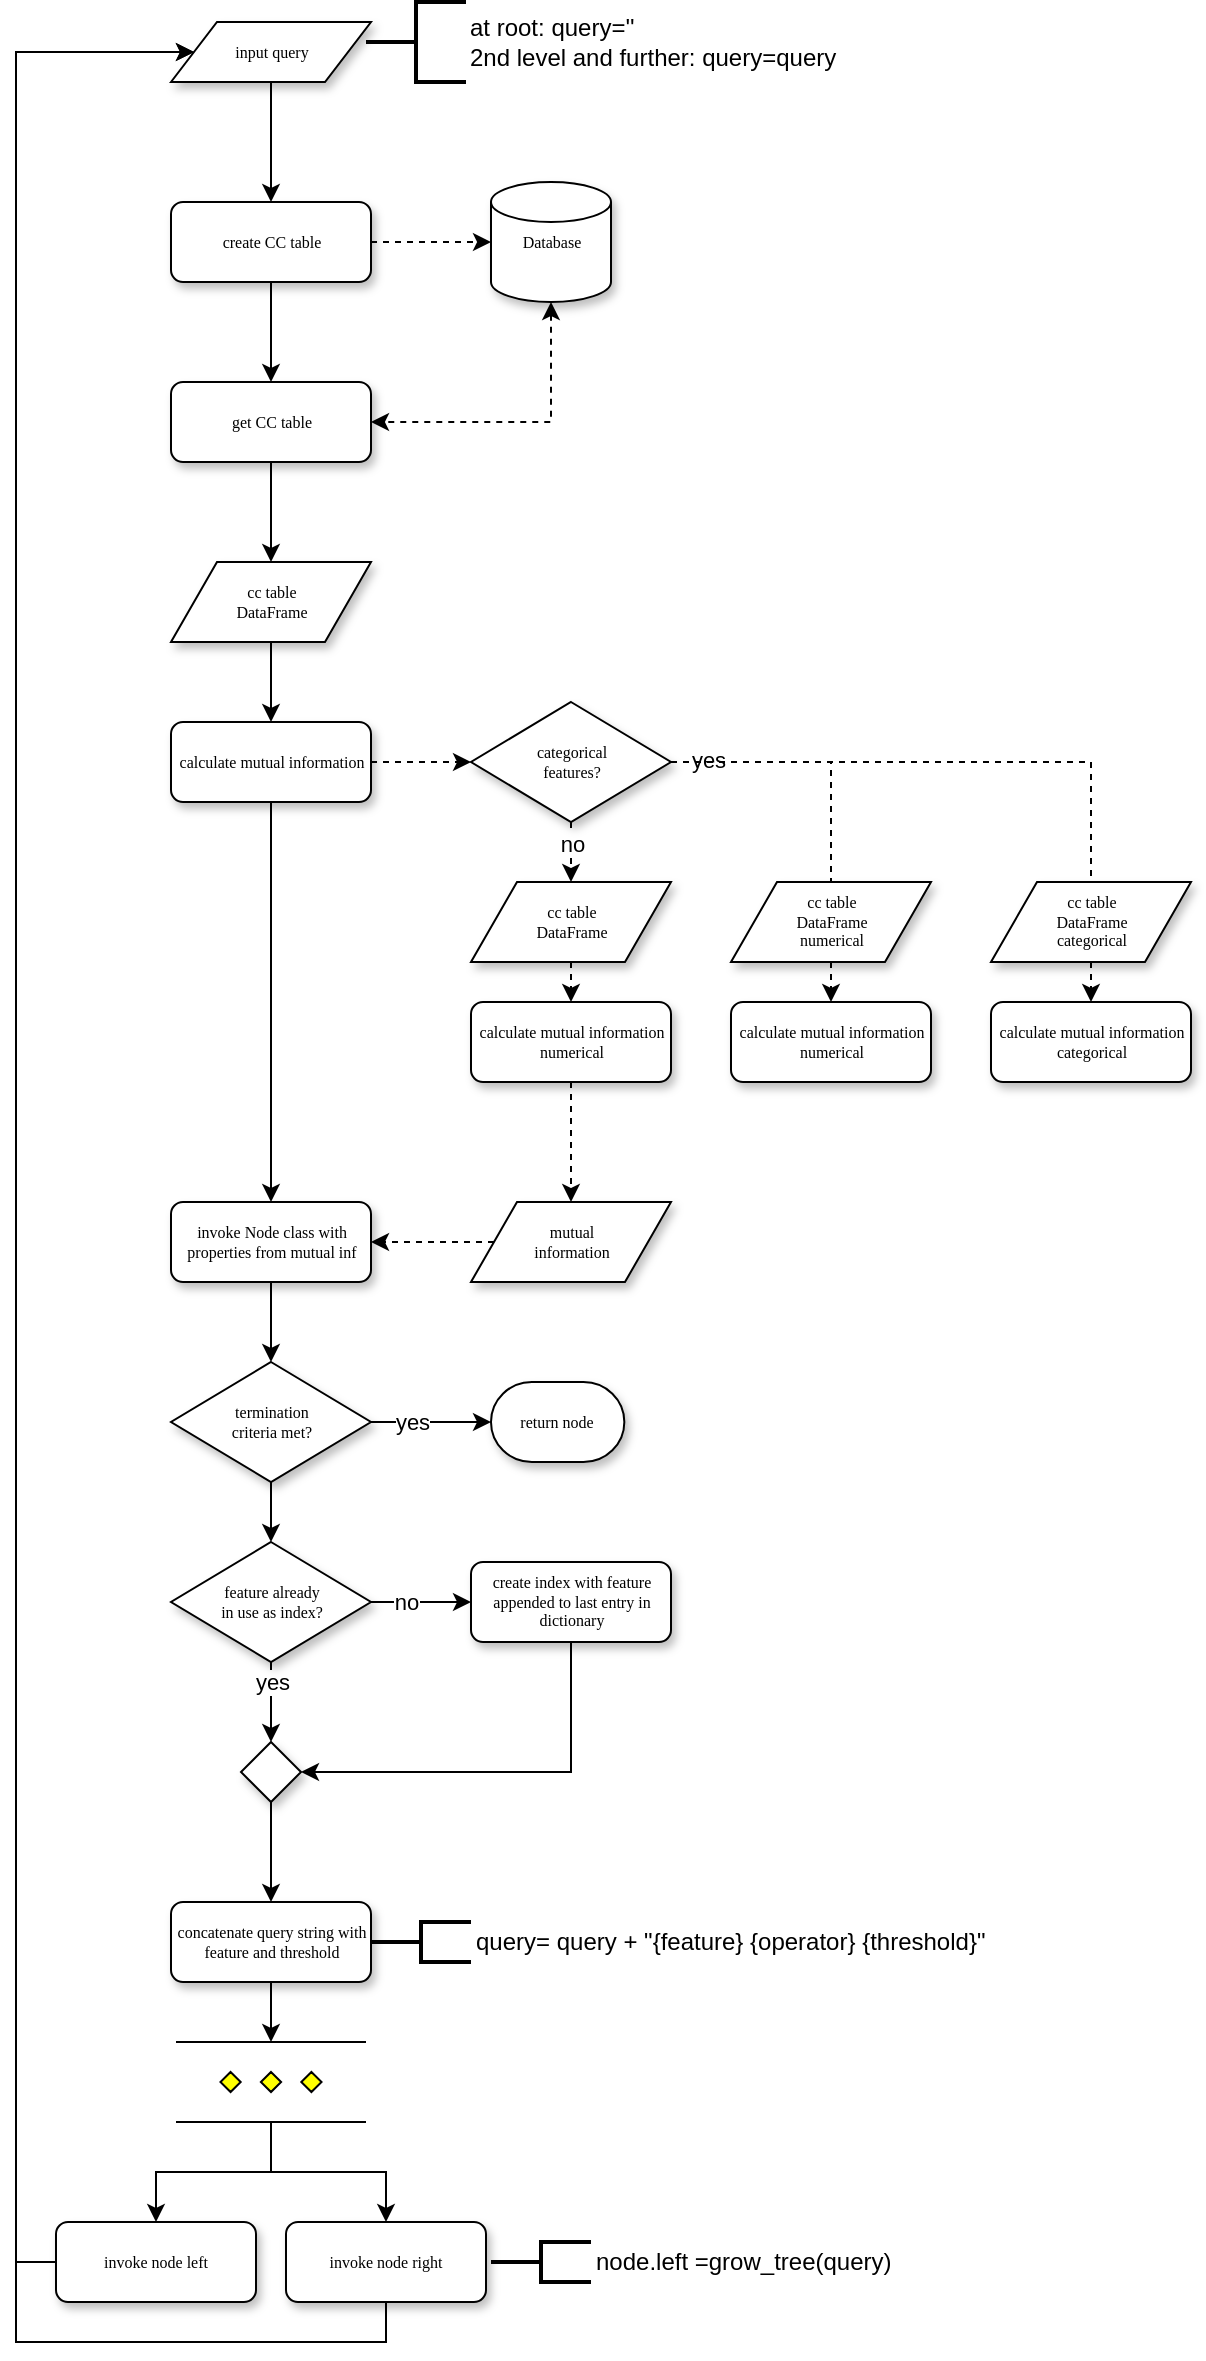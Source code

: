 <mxfile version="14.6.13" type="github">
  <diagram name="Page-1" id="edf60f1a-56cd-e834-aa8a-f176f3a09ee4">
    <mxGraphModel dx="1002" dy="683" grid="1" gridSize="10" guides="1" tooltips="1" connect="1" arrows="1" fold="1" page="1" pageScale="1" pageWidth="1100" pageHeight="850" background="#ffffff" math="0" shadow="0">
      <root>
        <mxCell id="0" />
        <mxCell id="1" parent="0" />
        <mxCell id="JbQQHDA_vIymADXAR3bc-9" style="edgeStyle=orthogonalEdgeStyle;rounded=0;orthogonalLoop=1;jettySize=auto;html=1;exitX=0.5;exitY=1;exitDx=0;exitDy=0;" edge="1" parent="1" source="JbQQHDA_vIymADXAR3bc-2" target="JbQQHDA_vIymADXAR3bc-8">
          <mxGeometry relative="1" as="geometry" />
        </mxCell>
        <mxCell id="JbQQHDA_vIymADXAR3bc-2" value="input query" style="shape=parallelogram;html=1;strokeWidth=1;perimeter=parallelogramPerimeter;whiteSpace=wrap;rounded=0;size=0.23;shadow=1;fontFamily=Verdana;fontSize=8;" vertex="1" parent="1">
          <mxGeometry x="87.5" y="20" width="100" height="30" as="geometry" />
        </mxCell>
        <mxCell id="JbQQHDA_vIymADXAR3bc-3" value="&lt;div&gt;at root: query=&#39;&#39;&lt;/div&gt;&lt;div&gt;2nd level and further: query=query&lt;br&gt;&lt;/div&gt;" style="strokeWidth=2;html=1;shape=mxgraph.flowchart.annotation_2;align=left;labelPosition=right;pointerEvents=1;" vertex="1" parent="1">
          <mxGeometry x="185" y="10" width="50" height="40" as="geometry" />
        </mxCell>
        <mxCell id="JbQQHDA_vIymADXAR3bc-11" style="edgeStyle=orthogonalEdgeStyle;rounded=0;orthogonalLoop=1;jettySize=auto;html=1;exitX=1;exitY=0.5;exitDx=0;exitDy=0;entryX=0;entryY=0.5;entryDx=0;entryDy=0;entryPerimeter=0;dashed=1;" edge="1" parent="1" source="JbQQHDA_vIymADXAR3bc-8" target="JbQQHDA_vIymADXAR3bc-10">
          <mxGeometry relative="1" as="geometry" />
        </mxCell>
        <mxCell id="JbQQHDA_vIymADXAR3bc-13" style="edgeStyle=orthogonalEdgeStyle;rounded=0;orthogonalLoop=1;jettySize=auto;html=1;exitX=0.5;exitY=1;exitDx=0;exitDy=0;entryX=0.5;entryY=0;entryDx=0;entryDy=0;" edge="1" parent="1" source="JbQQHDA_vIymADXAR3bc-8" target="JbQQHDA_vIymADXAR3bc-12">
          <mxGeometry relative="1" as="geometry" />
        </mxCell>
        <mxCell id="JbQQHDA_vIymADXAR3bc-8" value="create CC table" style="rounded=1;whiteSpace=wrap;html=1;shadow=1;labelBackgroundColor=none;strokeWidth=1;fontFamily=Verdana;fontSize=8;align=center;" vertex="1" parent="1">
          <mxGeometry x="87.5" y="110" width="100" height="40" as="geometry" />
        </mxCell>
        <mxCell id="JbQQHDA_vIymADXAR3bc-27" style="edgeStyle=orthogonalEdgeStyle;rounded=0;orthogonalLoop=1;jettySize=auto;html=1;exitX=0.5;exitY=1;exitDx=0;exitDy=0;exitPerimeter=0;entryX=1;entryY=0.5;entryDx=0;entryDy=0;dashed=1;startArrow=classic;startFill=1;" edge="1" parent="1" source="JbQQHDA_vIymADXAR3bc-10" target="JbQQHDA_vIymADXAR3bc-12">
          <mxGeometry relative="1" as="geometry" />
        </mxCell>
        <mxCell id="JbQQHDA_vIymADXAR3bc-10" value="Database" style="strokeWidth=1;html=1;shape=mxgraph.flowchart.database;whiteSpace=wrap;rounded=1;shadow=1;fontFamily=Verdana;fontSize=8;" vertex="1" parent="1">
          <mxGeometry x="247.5" y="100" width="60" height="60" as="geometry" />
        </mxCell>
        <mxCell id="JbQQHDA_vIymADXAR3bc-25" style="edgeStyle=orthogonalEdgeStyle;rounded=0;orthogonalLoop=1;jettySize=auto;html=1;exitX=0.5;exitY=1;exitDx=0;exitDy=0;entryX=0.5;entryY=0;entryDx=0;entryDy=0;" edge="1" parent="1" source="JbQQHDA_vIymADXAR3bc-12" target="JbQQHDA_vIymADXAR3bc-15">
          <mxGeometry relative="1" as="geometry" />
        </mxCell>
        <mxCell id="JbQQHDA_vIymADXAR3bc-12" value="get CC table" style="rounded=1;whiteSpace=wrap;html=1;shadow=1;labelBackgroundColor=none;strokeWidth=1;fontFamily=Verdana;fontSize=8;align=center;" vertex="1" parent="1">
          <mxGeometry x="87.5" y="200" width="100" height="40" as="geometry" />
        </mxCell>
        <mxCell id="JbQQHDA_vIymADXAR3bc-23" style="edgeStyle=orthogonalEdgeStyle;rounded=0;orthogonalLoop=1;jettySize=auto;html=1;exitX=0.5;exitY=1;exitDx=0;exitDy=0;entryX=0.5;entryY=0;entryDx=0;entryDy=0;" edge="1" parent="1" source="JbQQHDA_vIymADXAR3bc-15" target="JbQQHDA_vIymADXAR3bc-18">
          <mxGeometry relative="1" as="geometry" />
        </mxCell>
        <mxCell id="JbQQHDA_vIymADXAR3bc-15" value="&lt;div&gt;cc table &lt;br&gt;&lt;/div&gt;&lt;div&gt;DataFrame&lt;/div&gt;" style="shape=parallelogram;html=1;strokeWidth=1;perimeter=parallelogramPerimeter;whiteSpace=wrap;rounded=0;size=0.23;shadow=1;fontFamily=Verdana;fontSize=8;" vertex="1" parent="1">
          <mxGeometry x="87.5" y="290" width="100" height="40" as="geometry" />
        </mxCell>
        <mxCell id="JbQQHDA_vIymADXAR3bc-32" style="edgeStyle=orthogonalEdgeStyle;rounded=0;orthogonalLoop=1;jettySize=auto;html=1;exitX=1;exitY=0.5;exitDx=0;exitDy=0;entryX=0;entryY=0.5;entryDx=0;entryDy=0;dashed=1;startArrow=none;startFill=0;" edge="1" parent="1" source="JbQQHDA_vIymADXAR3bc-18" target="JbQQHDA_vIymADXAR3bc-31">
          <mxGeometry relative="1" as="geometry" />
        </mxCell>
        <mxCell id="JbQQHDA_vIymADXAR3bc-39" style="edgeStyle=orthogonalEdgeStyle;rounded=0;orthogonalLoop=1;jettySize=auto;html=1;exitX=0.5;exitY=1;exitDx=0;exitDy=0;startArrow=none;startFill=0;" edge="1" parent="1" source="JbQQHDA_vIymADXAR3bc-18" target="JbQQHDA_vIymADXAR3bc-38">
          <mxGeometry relative="1" as="geometry" />
        </mxCell>
        <mxCell id="JbQQHDA_vIymADXAR3bc-18" value="calculate mutual information" style="rounded=1;whiteSpace=wrap;html=1;shadow=1;labelBackgroundColor=none;strokeWidth=1;fontFamily=Verdana;fontSize=8;align=center;" vertex="1" parent="1">
          <mxGeometry x="87.5" y="370" width="100" height="40" as="geometry" />
        </mxCell>
        <mxCell id="JbQQHDA_vIymADXAR3bc-40" style="edgeStyle=orthogonalEdgeStyle;rounded=0;orthogonalLoop=1;jettySize=auto;html=1;exitX=0.5;exitY=1;exitDx=0;exitDy=0;startArrow=none;startFill=0;dashed=1;" edge="1" parent="1" source="JbQQHDA_vIymADXAR3bc-28" target="JbQQHDA_vIymADXAR3bc-37">
          <mxGeometry relative="1" as="geometry" />
        </mxCell>
        <mxCell id="JbQQHDA_vIymADXAR3bc-28" value="calculate mutual information numerical" style="rounded=1;whiteSpace=wrap;html=1;shadow=1;labelBackgroundColor=none;strokeWidth=1;fontFamily=Verdana;fontSize=8;align=center;" vertex="1" parent="1">
          <mxGeometry x="237.5" y="510" width="100" height="40" as="geometry" />
        </mxCell>
        <mxCell id="JbQQHDA_vIymADXAR3bc-36" style="edgeStyle=orthogonalEdgeStyle;rounded=0;orthogonalLoop=1;jettySize=auto;html=1;exitX=0.5;exitY=1;exitDx=0;exitDy=0;entryX=0.5;entryY=0;entryDx=0;entryDy=0;dashed=1;startArrow=none;startFill=0;" edge="1" parent="1" source="JbQQHDA_vIymADXAR3bc-54" target="JbQQHDA_vIymADXAR3bc-35">
          <mxGeometry relative="1" as="geometry" />
        </mxCell>
        <mxCell id="JbQQHDA_vIymADXAR3bc-47" style="edgeStyle=orthogonalEdgeStyle;rounded=0;orthogonalLoop=1;jettySize=auto;html=1;exitX=0.5;exitY=1;exitDx=0;exitDy=0;entryX=0.5;entryY=0;entryDx=0;entryDy=0;dashed=1;startArrow=none;startFill=0;" edge="1" parent="1" source="JbQQHDA_vIymADXAR3bc-31" target="JbQQHDA_vIymADXAR3bc-45">
          <mxGeometry relative="1" as="geometry" />
        </mxCell>
        <mxCell id="JbQQHDA_vIymADXAR3bc-49" value="no" style="edgeLabel;html=1;align=center;verticalAlign=middle;resizable=0;points=[];" vertex="1" connectable="0" parent="JbQQHDA_vIymADXAR3bc-47">
          <mxGeometry x="0.164" y="2" relative="1" as="geometry">
            <mxPoint x="-2" y="-7" as="offset" />
          </mxGeometry>
        </mxCell>
        <mxCell id="JbQQHDA_vIymADXAR3bc-31" value="&lt;div&gt;categorical&lt;/div&gt;&lt;div&gt;features?&lt;br&gt;&lt;/div&gt;" style="rhombus;whiteSpace=wrap;html=1;rounded=0;shadow=1;labelBackgroundColor=none;strokeWidth=1;fontFamily=Verdana;fontSize=8;align=center;" vertex="1" parent="1">
          <mxGeometry x="237.5" y="360" width="100" height="60" as="geometry" />
        </mxCell>
        <mxCell id="JbQQHDA_vIymADXAR3bc-35" value="calculate mutual information categorical" style="rounded=1;whiteSpace=wrap;html=1;shadow=1;labelBackgroundColor=none;strokeWidth=1;fontFamily=Verdana;fontSize=8;align=center;" vertex="1" parent="1">
          <mxGeometry x="497.5" y="510" width="100" height="40" as="geometry" />
        </mxCell>
        <mxCell id="JbQQHDA_vIymADXAR3bc-41" style="edgeStyle=orthogonalEdgeStyle;rounded=0;orthogonalLoop=1;jettySize=auto;html=1;exitX=0;exitY=0.5;exitDx=0;exitDy=0;dashed=1;startArrow=none;startFill=0;" edge="1" parent="1" source="JbQQHDA_vIymADXAR3bc-37" target="JbQQHDA_vIymADXAR3bc-38">
          <mxGeometry relative="1" as="geometry" />
        </mxCell>
        <mxCell id="JbQQHDA_vIymADXAR3bc-37" value="&lt;div&gt;mutual &lt;br&gt;&lt;/div&gt;&lt;div&gt;information&lt;/div&gt;" style="shape=parallelogram;html=1;strokeWidth=1;perimeter=parallelogramPerimeter;whiteSpace=wrap;rounded=0;size=0.23;shadow=1;fontFamily=Verdana;fontSize=8;" vertex="1" parent="1">
          <mxGeometry x="237.5" y="610" width="100" height="40" as="geometry" />
        </mxCell>
        <mxCell id="JbQQHDA_vIymADXAR3bc-38" value="&lt;div&gt;invoke Node class with&lt;/div&gt;&lt;div&gt;properties from mutual inf&lt;br&gt;&lt;/div&gt;" style="rounded=1;whiteSpace=wrap;html=1;shadow=1;labelBackgroundColor=none;strokeWidth=1;fontFamily=Verdana;fontSize=8;align=center;" vertex="1" parent="1">
          <mxGeometry x="87.5" y="610" width="100" height="40" as="geometry" />
        </mxCell>
        <mxCell id="JbQQHDA_vIymADXAR3bc-42" value="calculate mutual information numerical" style="rounded=1;whiteSpace=wrap;html=1;shadow=1;labelBackgroundColor=none;strokeWidth=1;fontFamily=Verdana;fontSize=8;align=center;" vertex="1" parent="1">
          <mxGeometry x="367.5" y="510" width="100" height="40" as="geometry" />
        </mxCell>
        <mxCell id="JbQQHDA_vIymADXAR3bc-48" style="edgeStyle=orthogonalEdgeStyle;rounded=0;orthogonalLoop=1;jettySize=auto;html=1;exitX=0.5;exitY=1;exitDx=0;exitDy=0;entryX=0.5;entryY=0;entryDx=0;entryDy=0;dashed=1;startArrow=none;startFill=0;" edge="1" parent="1" source="JbQQHDA_vIymADXAR3bc-45" target="JbQQHDA_vIymADXAR3bc-28">
          <mxGeometry relative="1" as="geometry" />
        </mxCell>
        <mxCell id="JbQQHDA_vIymADXAR3bc-45" value="&lt;div&gt;cc table&lt;/div&gt;&lt;div&gt;DataFrame&lt;br&gt;&lt;/div&gt;" style="shape=parallelogram;html=1;strokeWidth=1;perimeter=parallelogramPerimeter;whiteSpace=wrap;rounded=0;size=0.23;shadow=1;fontFamily=Verdana;fontSize=8;" vertex="1" parent="1">
          <mxGeometry x="237.5" y="450" width="100" height="40" as="geometry" />
        </mxCell>
        <mxCell id="JbQQHDA_vIymADXAR3bc-56" style="edgeStyle=orthogonalEdgeStyle;rounded=0;orthogonalLoop=1;jettySize=auto;html=1;exitX=0.5;exitY=1;exitDx=0;exitDy=0;entryX=0.5;entryY=0;entryDx=0;entryDy=0;dashed=1;startArrow=none;startFill=0;" edge="1" parent="1" source="JbQQHDA_vIymADXAR3bc-50" target="JbQQHDA_vIymADXAR3bc-42">
          <mxGeometry relative="1" as="geometry" />
        </mxCell>
        <mxCell id="JbQQHDA_vIymADXAR3bc-50" value="&lt;div&gt;cc table&lt;/div&gt;&lt;div&gt;DataFrame&lt;/div&gt;&lt;div&gt;numerical&lt;br&gt;&lt;/div&gt;" style="shape=parallelogram;html=1;strokeWidth=1;perimeter=parallelogramPerimeter;whiteSpace=wrap;rounded=0;size=0.23;shadow=1;fontFamily=Verdana;fontSize=8;" vertex="1" parent="1">
          <mxGeometry x="367.5" y="450" width="100" height="40" as="geometry" />
        </mxCell>
        <mxCell id="JbQQHDA_vIymADXAR3bc-52" value="" style="edgeStyle=orthogonalEdgeStyle;rounded=0;orthogonalLoop=1;jettySize=auto;html=1;exitX=1;exitY=0.5;exitDx=0;exitDy=0;entryX=0.5;entryY=0;entryDx=0;entryDy=0;dashed=1;startArrow=none;startFill=0;endArrow=none;" edge="1" parent="1" source="JbQQHDA_vIymADXAR3bc-31" target="JbQQHDA_vIymADXAR3bc-50">
          <mxGeometry relative="1" as="geometry">
            <mxPoint x="337.5" y="390" as="sourcePoint" />
            <mxPoint x="417.5" y="510" as="targetPoint" />
          </mxGeometry>
        </mxCell>
        <mxCell id="JbQQHDA_vIymADXAR3bc-53" value="yes" style="edgeLabel;html=1;align=center;verticalAlign=middle;resizable=0;points=[];" vertex="1" connectable="0" parent="JbQQHDA_vIymADXAR3bc-52">
          <mxGeometry x="-0.74" y="1" relative="1" as="geometry">
            <mxPoint as="offset" />
          </mxGeometry>
        </mxCell>
        <mxCell id="JbQQHDA_vIymADXAR3bc-54" value="&lt;div&gt;cc table&lt;/div&gt;&lt;div&gt;DataFrame&lt;/div&gt;&lt;div&gt;categorical&lt;br&gt;&lt;/div&gt;" style="shape=parallelogram;html=1;strokeWidth=1;perimeter=parallelogramPerimeter;whiteSpace=wrap;rounded=0;size=0.23;shadow=1;fontFamily=Verdana;fontSize=8;" vertex="1" parent="1">
          <mxGeometry x="497.5" y="450" width="100" height="40" as="geometry" />
        </mxCell>
        <mxCell id="JbQQHDA_vIymADXAR3bc-55" value="" style="edgeStyle=orthogonalEdgeStyle;rounded=0;orthogonalLoop=1;jettySize=auto;html=1;exitX=1;exitY=0.5;exitDx=0;exitDy=0;entryX=0.5;entryY=0;entryDx=0;entryDy=0;dashed=1;startArrow=none;startFill=0;endArrow=none;" edge="1" parent="1" source="JbQQHDA_vIymADXAR3bc-31" target="JbQQHDA_vIymADXAR3bc-54">
          <mxGeometry relative="1" as="geometry">
            <mxPoint x="337.5" y="390" as="sourcePoint" />
            <mxPoint x="547.5" y="510" as="targetPoint" />
          </mxGeometry>
        </mxCell>
        <mxCell id="JbQQHDA_vIymADXAR3bc-61" style="edgeStyle=orthogonalEdgeStyle;rounded=0;orthogonalLoop=1;jettySize=auto;html=1;exitX=1;exitY=0.5;exitDx=0;exitDy=0;startArrow=none;startFill=0;" edge="1" parent="1" source="JbQQHDA_vIymADXAR3bc-59" target="JbQQHDA_vIymADXAR3bc-60">
          <mxGeometry relative="1" as="geometry" />
        </mxCell>
        <mxCell id="JbQQHDA_vIymADXAR3bc-62" value="yes" style="edgeLabel;html=1;align=center;verticalAlign=middle;resizable=0;points=[];" vertex="1" connectable="0" parent="JbQQHDA_vIymADXAR3bc-61">
          <mxGeometry x="-0.674" y="-1" relative="1" as="geometry">
            <mxPoint x="10" y="-1" as="offset" />
          </mxGeometry>
        </mxCell>
        <mxCell id="JbQQHDA_vIymADXAR3bc-70" style="edgeStyle=orthogonalEdgeStyle;rounded=0;orthogonalLoop=1;jettySize=auto;html=1;exitX=0.5;exitY=1;exitDx=0;exitDy=0;entryX=0.5;entryY=0;entryDx=0;entryDy=0;startArrow=none;startFill=0;" edge="1" parent="1" source="JbQQHDA_vIymADXAR3bc-59" target="JbQQHDA_vIymADXAR3bc-68">
          <mxGeometry relative="1" as="geometry" />
        </mxCell>
        <mxCell id="JbQQHDA_vIymADXAR3bc-59" value="&lt;div&gt;termination &lt;br&gt;&lt;/div&gt;&lt;div&gt;criteria met?&lt;br&gt;&lt;/div&gt;" style="rhombus;whiteSpace=wrap;html=1;rounded=0;shadow=1;labelBackgroundColor=none;strokeWidth=1;fontFamily=Verdana;fontSize=8;align=center;" vertex="1" parent="1">
          <mxGeometry x="87.5" y="690" width="100" height="60" as="geometry" />
        </mxCell>
        <mxCell id="JbQQHDA_vIymADXAR3bc-60" value="return node" style="strokeWidth=1;html=1;shape=mxgraph.flowchart.terminator;whiteSpace=wrap;rounded=1;shadow=1;fontFamily=Verdana;fontSize=8;" vertex="1" parent="1">
          <mxGeometry x="247.5" y="700" width="66.67" height="40" as="geometry" />
        </mxCell>
        <mxCell id="JbQQHDA_vIymADXAR3bc-65" style="edgeStyle=orthogonalEdgeStyle;rounded=0;orthogonalLoop=1;jettySize=auto;html=1;exitX=0.5;exitY=1;exitDx=0;exitDy=0;entryX=0.5;entryY=0;entryDx=0;entryDy=0;startArrow=none;startFill=0;" edge="1" parent="1" source="JbQQHDA_vIymADXAR3bc-38" target="JbQQHDA_vIymADXAR3bc-59">
          <mxGeometry relative="1" as="geometry">
            <mxPoint x="137.5" y="730" as="sourcePoint" />
          </mxGeometry>
        </mxCell>
        <mxCell id="JbQQHDA_vIymADXAR3bc-72" style="edgeStyle=orthogonalEdgeStyle;rounded=0;orthogonalLoop=1;jettySize=auto;html=1;exitX=1;exitY=0.5;exitDx=0;exitDy=0;entryX=0;entryY=0.5;entryDx=0;entryDy=0;startArrow=none;startFill=0;" edge="1" parent="1" source="JbQQHDA_vIymADXAR3bc-68" target="JbQQHDA_vIymADXAR3bc-71">
          <mxGeometry relative="1" as="geometry" />
        </mxCell>
        <mxCell id="JbQQHDA_vIymADXAR3bc-73" value="no" style="edgeLabel;html=1;align=center;verticalAlign=middle;resizable=0;points=[];" vertex="1" connectable="0" parent="JbQQHDA_vIymADXAR3bc-72">
          <mxGeometry x="-0.298" relative="1" as="geometry">
            <mxPoint as="offset" />
          </mxGeometry>
        </mxCell>
        <mxCell id="JbQQHDA_vIymADXAR3bc-75" style="edgeStyle=orthogonalEdgeStyle;rounded=0;orthogonalLoop=1;jettySize=auto;html=1;exitX=0.5;exitY=1;exitDx=0;exitDy=0;entryX=0.5;entryY=0;entryDx=0;entryDy=0;entryPerimeter=0;startArrow=none;startFill=0;" edge="1" parent="1" source="JbQQHDA_vIymADXAR3bc-68" target="JbQQHDA_vIymADXAR3bc-74">
          <mxGeometry relative="1" as="geometry" />
        </mxCell>
        <mxCell id="JbQQHDA_vIymADXAR3bc-76" value="yes" style="edgeLabel;html=1;align=center;verticalAlign=middle;resizable=0;points=[];" vertex="1" connectable="0" parent="JbQQHDA_vIymADXAR3bc-75">
          <mxGeometry x="0.294" y="-1" relative="1" as="geometry">
            <mxPoint x="1" y="-16" as="offset" />
          </mxGeometry>
        </mxCell>
        <mxCell id="JbQQHDA_vIymADXAR3bc-68" value="&lt;div&gt;feature already &lt;br&gt;&lt;/div&gt;&lt;div&gt;in use as index?&lt;br&gt;&lt;/div&gt;" style="rhombus;whiteSpace=wrap;html=1;rounded=0;shadow=1;labelBackgroundColor=none;strokeWidth=1;fontFamily=Verdana;fontSize=8;align=center;" vertex="1" parent="1">
          <mxGeometry x="87.5" y="780" width="100" height="60" as="geometry" />
        </mxCell>
        <mxCell id="JbQQHDA_vIymADXAR3bc-77" style="edgeStyle=orthogonalEdgeStyle;rounded=0;orthogonalLoop=1;jettySize=auto;html=1;exitX=0.5;exitY=1;exitDx=0;exitDy=0;entryX=1;entryY=0.5;entryDx=0;entryDy=0;entryPerimeter=0;startArrow=none;startFill=0;" edge="1" parent="1" source="JbQQHDA_vIymADXAR3bc-71" target="JbQQHDA_vIymADXAR3bc-74">
          <mxGeometry relative="1" as="geometry" />
        </mxCell>
        <mxCell id="JbQQHDA_vIymADXAR3bc-71" value="create index with feature appended to last entry in dictionary" style="rounded=1;whiteSpace=wrap;html=1;shadow=1;labelBackgroundColor=none;strokeWidth=1;fontFamily=Verdana;fontSize=8;align=center;" vertex="1" parent="1">
          <mxGeometry x="237.5" y="790" width="100" height="40" as="geometry" />
        </mxCell>
        <mxCell id="JbQQHDA_vIymADXAR3bc-79" style="edgeStyle=orthogonalEdgeStyle;rounded=0;orthogonalLoop=1;jettySize=auto;html=1;exitX=0.5;exitY=1;exitDx=0;exitDy=0;exitPerimeter=0;startArrow=none;startFill=0;entryX=0.5;entryY=0;entryDx=0;entryDy=0;" edge="1" parent="1" source="JbQQHDA_vIymADXAR3bc-74" target="JbQQHDA_vIymADXAR3bc-81">
          <mxGeometry relative="1" as="geometry">
            <mxPoint x="137.5" y="950.0" as="targetPoint" />
          </mxGeometry>
        </mxCell>
        <mxCell id="JbQQHDA_vIymADXAR3bc-74" value="" style="strokeWidth=1;html=1;shape=mxgraph.flowchart.decision;whiteSpace=wrap;rounded=0;shadow=1;fontFamily=Verdana;fontSize=8;" vertex="1" parent="1">
          <mxGeometry x="122.5" y="880" width="30" height="30" as="geometry" />
        </mxCell>
        <mxCell id="JbQQHDA_vIymADXAR3bc-87" style="edgeStyle=orthogonalEdgeStyle;rounded=0;orthogonalLoop=1;jettySize=auto;html=1;exitX=0.5;exitY=1;exitDx=0;exitDy=0;entryX=0.5;entryY=0;entryDx=0;entryDy=0;entryPerimeter=0;startArrow=none;startFill=0;" edge="1" parent="1" source="JbQQHDA_vIymADXAR3bc-81" target="JbQQHDA_vIymADXAR3bc-86">
          <mxGeometry relative="1" as="geometry" />
        </mxCell>
        <mxCell id="JbQQHDA_vIymADXAR3bc-81" value="concatenate query string with feature and threshold" style="rounded=1;whiteSpace=wrap;html=1;shadow=1;labelBackgroundColor=none;strokeWidth=1;fontFamily=Verdana;fontSize=8;align=center;" vertex="1" parent="1">
          <mxGeometry x="87.5" y="960" width="100" height="40" as="geometry" />
        </mxCell>
        <mxCell id="JbQQHDA_vIymADXAR3bc-82" value="query= query + &quot;{feature} {operator} {threshold}&quot;" style="strokeWidth=2;html=1;shape=mxgraph.flowchart.annotation_2;align=left;labelPosition=right;pointerEvents=1;" vertex="1" parent="1">
          <mxGeometry x="187.5" y="970" width="50" height="20" as="geometry" />
        </mxCell>
        <mxCell id="JbQQHDA_vIymADXAR3bc-95" style="edgeStyle=orthogonalEdgeStyle;rounded=0;orthogonalLoop=1;jettySize=auto;html=1;exitX=0.5;exitY=1;exitDx=0;exitDy=0;entryX=0;entryY=0.5;entryDx=0;entryDy=0;startArrow=none;startFill=0;" edge="1" parent="1" source="JbQQHDA_vIymADXAR3bc-84" target="JbQQHDA_vIymADXAR3bc-2">
          <mxGeometry relative="1" as="geometry">
            <Array as="points">
              <mxPoint x="195" y="1180" />
              <mxPoint x="10" y="1180" />
              <mxPoint x="10" y="35" />
            </Array>
          </mxGeometry>
        </mxCell>
        <mxCell id="JbQQHDA_vIymADXAR3bc-84" value="invoke node right" style="rounded=1;whiteSpace=wrap;html=1;shadow=1;labelBackgroundColor=none;strokeWidth=1;fontFamily=Verdana;fontSize=8;align=center;" vertex="1" parent="1">
          <mxGeometry x="145" y="1120" width="100" height="40" as="geometry" />
        </mxCell>
        <mxCell id="JbQQHDA_vIymADXAR3bc-88" style="edgeStyle=orthogonalEdgeStyle;rounded=0;orthogonalLoop=1;jettySize=auto;html=1;exitX=0.5;exitY=1;exitDx=0;exitDy=0;exitPerimeter=0;entryX=0.5;entryY=0;entryDx=0;entryDy=0;startArrow=none;startFill=0;" edge="1" parent="1" source="JbQQHDA_vIymADXAR3bc-86" target="JbQQHDA_vIymADXAR3bc-84">
          <mxGeometry relative="1" as="geometry" />
        </mxCell>
        <mxCell id="JbQQHDA_vIymADXAR3bc-90" style="edgeStyle=orthogonalEdgeStyle;rounded=0;orthogonalLoop=1;jettySize=auto;html=1;exitX=0.5;exitY=1;exitDx=0;exitDy=0;exitPerimeter=0;entryX=0.5;entryY=0;entryDx=0;entryDy=0;startArrow=none;startFill=0;" edge="1" parent="1" source="JbQQHDA_vIymADXAR3bc-86" target="JbQQHDA_vIymADXAR3bc-89">
          <mxGeometry relative="1" as="geometry" />
        </mxCell>
        <mxCell id="JbQQHDA_vIymADXAR3bc-86" value="" style="verticalLabelPosition=bottom;verticalAlign=top;html=1;shape=mxgraph.flowchart.parallel_mode;pointerEvents=1" vertex="1" parent="1">
          <mxGeometry x="90" y="1030" width="95" height="40" as="geometry" />
        </mxCell>
        <mxCell id="JbQQHDA_vIymADXAR3bc-94" style="edgeStyle=orthogonalEdgeStyle;rounded=0;orthogonalLoop=1;jettySize=auto;html=1;exitX=0;exitY=0.5;exitDx=0;exitDy=0;entryX=0;entryY=0.5;entryDx=0;entryDy=0;startArrow=none;startFill=0;" edge="1" parent="1" source="JbQQHDA_vIymADXAR3bc-89" target="JbQQHDA_vIymADXAR3bc-2">
          <mxGeometry relative="1" as="geometry">
            <Array as="points">
              <mxPoint x="10" y="1140" />
              <mxPoint x="10" y="35" />
            </Array>
          </mxGeometry>
        </mxCell>
        <mxCell id="JbQQHDA_vIymADXAR3bc-89" value="invoke node left" style="rounded=1;whiteSpace=wrap;html=1;shadow=1;labelBackgroundColor=none;strokeWidth=1;fontFamily=Verdana;fontSize=8;align=center;" vertex="1" parent="1">
          <mxGeometry x="30" y="1120" width="100" height="40" as="geometry" />
        </mxCell>
        <mxCell id="JbQQHDA_vIymADXAR3bc-91" value="node.left =grow_tree(query)" style="strokeWidth=2;html=1;shape=mxgraph.flowchart.annotation_2;align=left;labelPosition=right;pointerEvents=1;" vertex="1" parent="1">
          <mxGeometry x="247.5" y="1130" width="50" height="20" as="geometry" />
        </mxCell>
      </root>
    </mxGraphModel>
  </diagram>
</mxfile>
